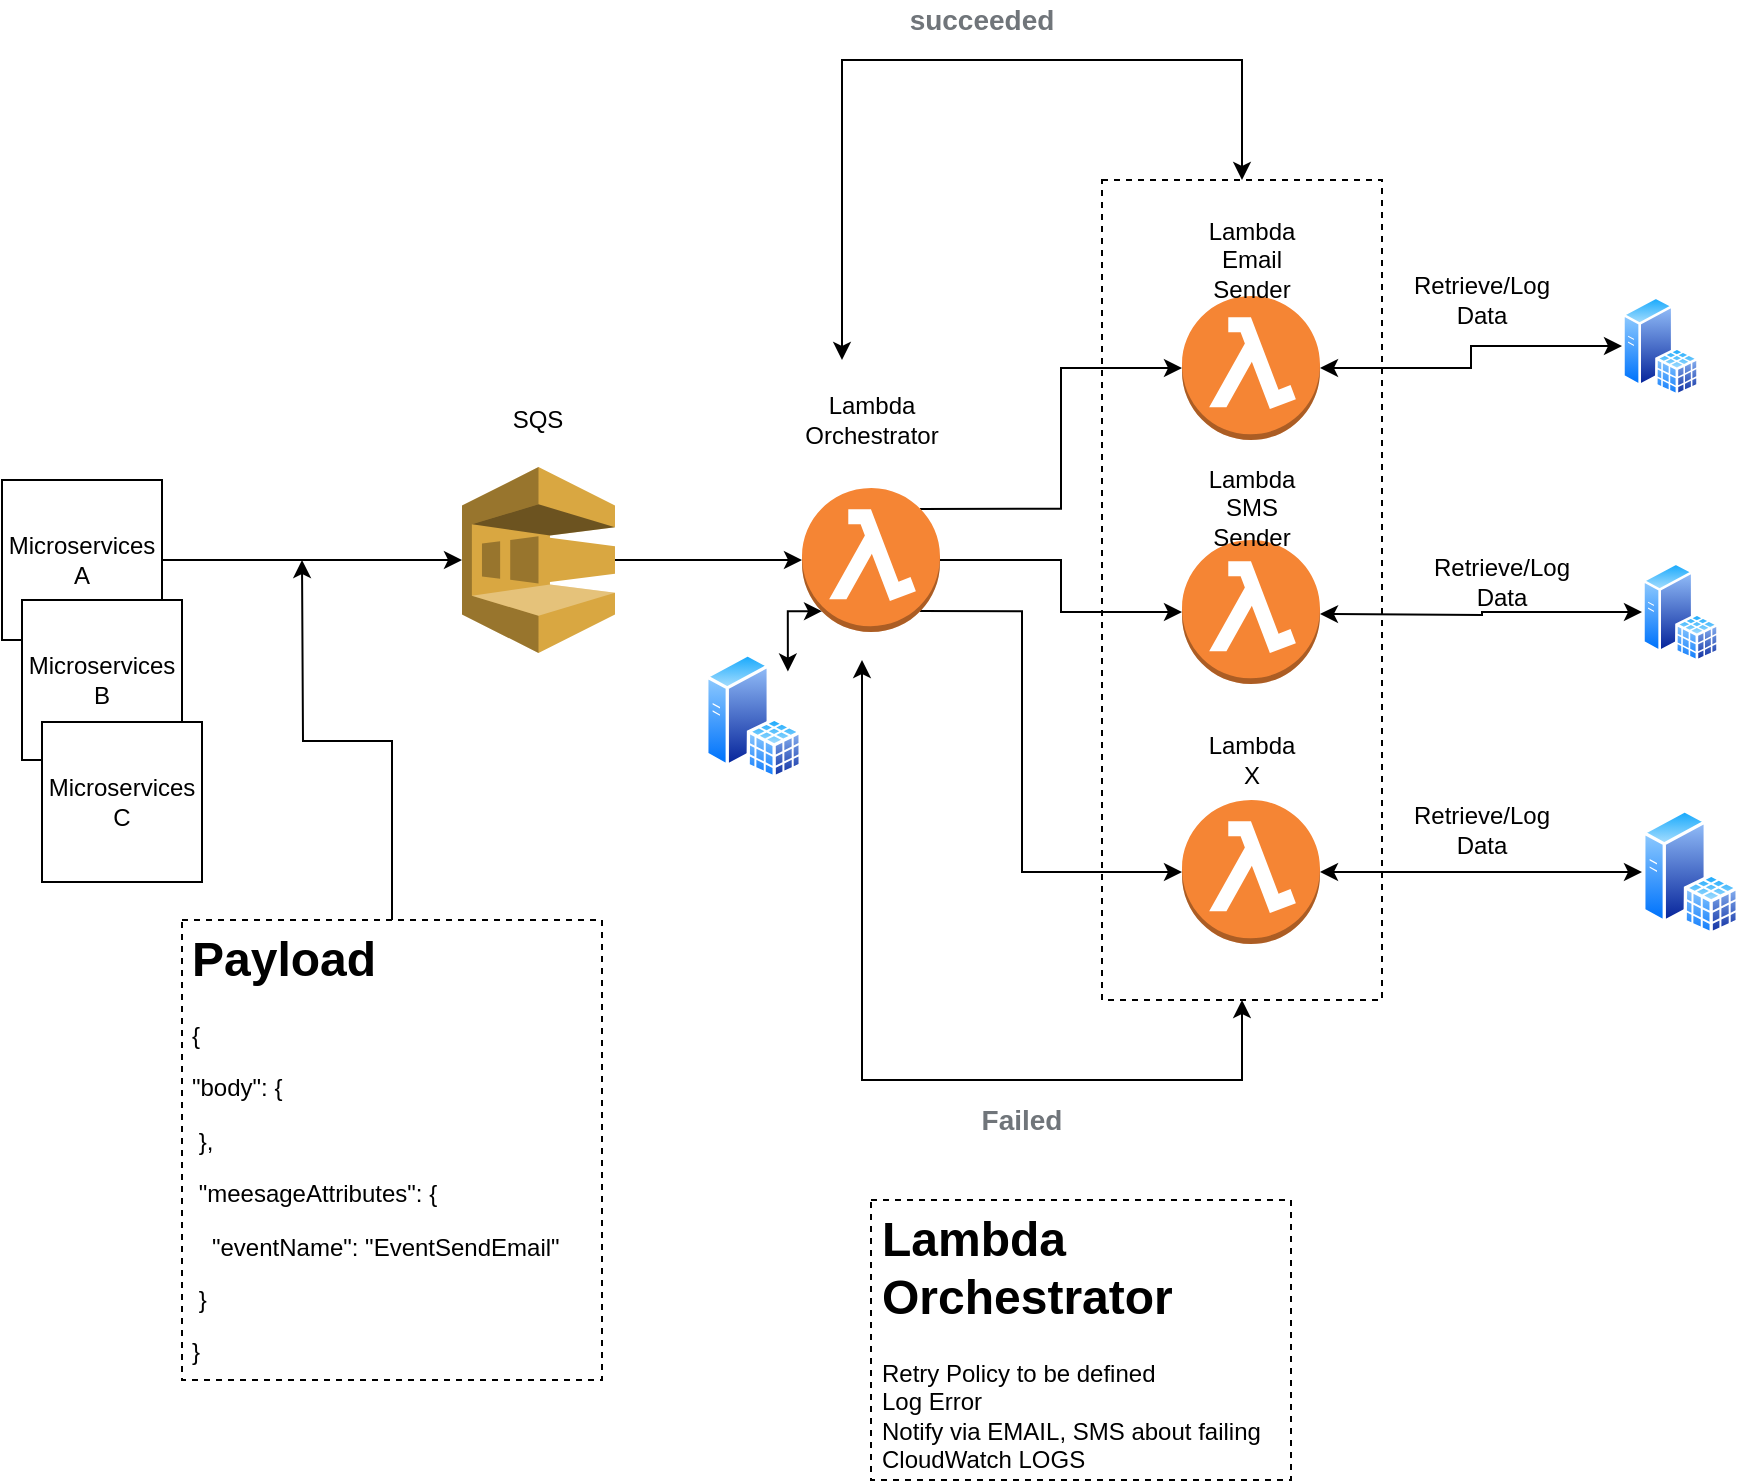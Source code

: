<mxfile version="13.7.5" type="github">
  <diagram id="qjzeDgqdL2aKJla77leW" name="Page-1">
    <mxGraphModel dx="1422" dy="1862" grid="1" gridSize="10" guides="1" tooltips="1" connect="1" arrows="1" fold="1" page="1" pageScale="1" pageWidth="850" pageHeight="1100" math="0" shadow="0">
      <root>
        <mxCell id="0" />
        <mxCell id="1" parent="0" />
        <mxCell id="vUzu1yKwPVAJK8qaTAhN-40" style="edgeStyle=orthogonalEdgeStyle;rounded=0;orthogonalLoop=1;jettySize=auto;html=1;startArrow=classic;startFill=1;strokeColor=#000000;" edge="1" parent="1" source="vUzu1yKwPVAJK8qaTAhN-39">
          <mxGeometry relative="1" as="geometry">
            <mxPoint x="440" y="70" as="targetPoint" />
            <Array as="points">
              <mxPoint x="640" y="-80" />
              <mxPoint x="440" y="-80" />
            </Array>
          </mxGeometry>
        </mxCell>
        <mxCell id="vUzu1yKwPVAJK8qaTAhN-41" style="edgeStyle=orthogonalEdgeStyle;rounded=0;orthogonalLoop=1;jettySize=auto;html=1;startArrow=classic;startFill=1;strokeColor=#000000;" edge="1" parent="1" source="vUzu1yKwPVAJK8qaTAhN-39">
          <mxGeometry relative="1" as="geometry">
            <mxPoint x="450" y="220" as="targetPoint" />
            <Array as="points">
              <mxPoint x="640" y="430" />
              <mxPoint x="450" y="430" />
            </Array>
          </mxGeometry>
        </mxCell>
        <mxCell id="vUzu1yKwPVAJK8qaTAhN-39" value="" style="rounded=0;whiteSpace=wrap;html=1;dashed=1;strokeColor=#000000;" vertex="1" parent="1">
          <mxGeometry x="570" y="-20" width="140" height="410" as="geometry" />
        </mxCell>
        <mxCell id="vUzu1yKwPVAJK8qaTAhN-5" style="edgeStyle=orthogonalEdgeStyle;rounded=0;orthogonalLoop=1;jettySize=auto;html=1;" edge="1" parent="1" source="vUzu1yKwPVAJK8qaTAhN-1" target="vUzu1yKwPVAJK8qaTAhN-4">
          <mxGeometry relative="1" as="geometry" />
        </mxCell>
        <mxCell id="vUzu1yKwPVAJK8qaTAhN-1" value="" style="outlineConnect=0;dashed=0;verticalLabelPosition=bottom;verticalAlign=top;align=center;html=1;shape=mxgraph.aws3.sqs;fillColor=#D9A741;gradientColor=none;" vertex="1" parent="1">
          <mxGeometry x="250" y="123.5" width="76.5" height="93" as="geometry" />
        </mxCell>
        <mxCell id="vUzu1yKwPVAJK8qaTAhN-3" style="edgeStyle=orthogonalEdgeStyle;rounded=0;orthogonalLoop=1;jettySize=auto;html=1;" edge="1" parent="1" source="vUzu1yKwPVAJK8qaTAhN-2" target="vUzu1yKwPVAJK8qaTAhN-1">
          <mxGeometry relative="1" as="geometry" />
        </mxCell>
        <mxCell id="vUzu1yKwPVAJK8qaTAhN-2" value="Microservices A" style="whiteSpace=wrap;html=1;aspect=fixed;" vertex="1" parent="1">
          <mxGeometry x="20" y="130" width="80" height="80" as="geometry" />
        </mxCell>
        <mxCell id="vUzu1yKwPVAJK8qaTAhN-20" style="edgeStyle=orthogonalEdgeStyle;rounded=0;orthogonalLoop=1;jettySize=auto;html=1;entryX=0;entryY=0.5;entryDx=0;entryDy=0;entryPerimeter=0;exitX=0.855;exitY=0.145;exitDx=0;exitDy=0;exitPerimeter=0;" edge="1" parent="1" source="vUzu1yKwPVAJK8qaTAhN-4" target="vUzu1yKwPVAJK8qaTAhN-14">
          <mxGeometry relative="1" as="geometry" />
        </mxCell>
        <mxCell id="vUzu1yKwPVAJK8qaTAhN-21" style="edgeStyle=orthogonalEdgeStyle;rounded=0;orthogonalLoop=1;jettySize=auto;html=1;exitX=1;exitY=0.5;exitDx=0;exitDy=0;exitPerimeter=0;" edge="1" parent="1" source="vUzu1yKwPVAJK8qaTAhN-4" target="vUzu1yKwPVAJK8qaTAhN-15">
          <mxGeometry relative="1" as="geometry" />
        </mxCell>
        <mxCell id="vUzu1yKwPVAJK8qaTAhN-22" style="edgeStyle=orthogonalEdgeStyle;rounded=0;orthogonalLoop=1;jettySize=auto;html=1;exitX=0.855;exitY=0.855;exitDx=0;exitDy=0;exitPerimeter=0;entryX=0;entryY=0.5;entryDx=0;entryDy=0;entryPerimeter=0;" edge="1" parent="1" source="vUzu1yKwPVAJK8qaTAhN-4" target="vUzu1yKwPVAJK8qaTAhN-16">
          <mxGeometry relative="1" as="geometry">
            <Array as="points">
              <mxPoint x="530" y="196" />
              <mxPoint x="530" y="326" />
            </Array>
          </mxGeometry>
        </mxCell>
        <mxCell id="vUzu1yKwPVAJK8qaTAhN-44" style="edgeStyle=orthogonalEdgeStyle;rounded=0;orthogonalLoop=1;jettySize=auto;html=1;exitX=0.145;exitY=0.855;exitDx=0;exitDy=0;exitPerimeter=0;entryX=1;entryY=0;entryDx=0;entryDy=0;startArrow=classic;startFill=1;strokeColor=#000000;" edge="1" parent="1" source="vUzu1yKwPVAJK8qaTAhN-4" target="vUzu1yKwPVAJK8qaTAhN-43">
          <mxGeometry relative="1" as="geometry" />
        </mxCell>
        <mxCell id="vUzu1yKwPVAJK8qaTAhN-4" value="" style="outlineConnect=0;dashed=0;verticalLabelPosition=bottom;verticalAlign=top;align=center;html=1;shape=mxgraph.aws3.lambda_function;fillColor=#F58534;gradientColor=none;" vertex="1" parent="1">
          <mxGeometry x="420" y="134" width="69" height="72" as="geometry" />
        </mxCell>
        <mxCell id="vUzu1yKwPVAJK8qaTAhN-6" value="SQS" style="text;html=1;strokeColor=none;fillColor=none;align=center;verticalAlign=middle;whiteSpace=wrap;rounded=0;" vertex="1" parent="1">
          <mxGeometry x="268.25" y="90" width="40" height="20" as="geometry" />
        </mxCell>
        <mxCell id="vUzu1yKwPVAJK8qaTAhN-7" value="Lambda Orchestrator" style="text;html=1;strokeColor=none;fillColor=none;align=center;verticalAlign=middle;whiteSpace=wrap;rounded=0;" vertex="1" parent="1">
          <mxGeometry x="434.5" y="90" width="40" height="20" as="geometry" />
        </mxCell>
        <mxCell id="vUzu1yKwPVAJK8qaTAhN-11" style="edgeStyle=orthogonalEdgeStyle;rounded=0;orthogonalLoop=1;jettySize=auto;html=1;" edge="1" parent="1" source="vUzu1yKwPVAJK8qaTAhN-8">
          <mxGeometry relative="1" as="geometry">
            <mxPoint x="170" y="170" as="targetPoint" />
          </mxGeometry>
        </mxCell>
        <mxCell id="vUzu1yKwPVAJK8qaTAhN-8" value="&lt;h1&gt;Payload&lt;/h1&gt;&lt;p&gt;{&lt;/p&gt;&lt;p&gt;&quot;body&quot;: {&lt;/p&gt;&lt;p&gt;&amp;nbsp;},&lt;/p&gt;&lt;p&gt;&amp;nbsp;&quot;meesageAttributes&quot;: {&lt;/p&gt;&lt;p&gt;&amp;nbsp; &amp;nbsp;&quot;eventName&quot;: &quot;EventSendEmail&quot;&lt;/p&gt;&lt;p&gt;&amp;nbsp;}&lt;/p&gt;&lt;p&gt;&lt;span&gt;}&lt;/span&gt;&lt;/p&gt;" style="text;html=1;fillColor=none;spacing=5;spacingTop=-20;whiteSpace=wrap;overflow=hidden;rounded=0;strokeColor=#000000;dashed=1;" vertex="1" parent="1">
          <mxGeometry x="110" y="350" width="210" height="230" as="geometry" />
        </mxCell>
        <mxCell id="vUzu1yKwPVAJK8qaTAhN-9" value="Microservices B" style="whiteSpace=wrap;html=1;aspect=fixed;" vertex="1" parent="1">
          <mxGeometry x="30" y="190" width="80" height="80" as="geometry" />
        </mxCell>
        <mxCell id="vUzu1yKwPVAJK8qaTAhN-10" value="Microservices C" style="whiteSpace=wrap;html=1;aspect=fixed;" vertex="1" parent="1">
          <mxGeometry x="40" y="251" width="80" height="80" as="geometry" />
        </mxCell>
        <mxCell id="vUzu1yKwPVAJK8qaTAhN-29" style="edgeStyle=orthogonalEdgeStyle;rounded=0;orthogonalLoop=1;jettySize=auto;html=1;startArrow=classic;startFill=1;" edge="1" parent="1" source="vUzu1yKwPVAJK8qaTAhN-14" target="vUzu1yKwPVAJK8qaTAhN-17">
          <mxGeometry relative="1" as="geometry" />
        </mxCell>
        <mxCell id="vUzu1yKwPVAJK8qaTAhN-14" value="" style="outlineConnect=0;dashed=0;verticalLabelPosition=bottom;verticalAlign=top;align=center;html=1;shape=mxgraph.aws3.lambda_function;fillColor=#F58534;gradientColor=none;" vertex="1" parent="1">
          <mxGeometry x="610" y="38" width="69" height="72" as="geometry" />
        </mxCell>
        <mxCell id="vUzu1yKwPVAJK8qaTAhN-15" value="" style="outlineConnect=0;dashed=0;verticalLabelPosition=bottom;verticalAlign=top;align=center;html=1;shape=mxgraph.aws3.lambda_function;fillColor=#F58534;gradientColor=none;" vertex="1" parent="1">
          <mxGeometry x="610" y="160" width="69" height="72" as="geometry" />
        </mxCell>
        <mxCell id="vUzu1yKwPVAJK8qaTAhN-16" value="" style="outlineConnect=0;dashed=0;verticalLabelPosition=bottom;verticalAlign=top;align=center;html=1;shape=mxgraph.aws3.lambda_function;fillColor=#F58534;gradientColor=none;" vertex="1" parent="1">
          <mxGeometry x="610" y="290" width="69" height="72" as="geometry" />
        </mxCell>
        <mxCell id="vUzu1yKwPVAJK8qaTAhN-17" value="" style="aspect=fixed;perimeter=ellipsePerimeter;html=1;align=center;shadow=0;dashed=0;spacingTop=3;image;image=img/lib/active_directory/sql_server.svg;strokeColor=#000000;" vertex="1" parent="1">
          <mxGeometry x="830" y="38" width="38.5" height="50" as="geometry" />
        </mxCell>
        <mxCell id="vUzu1yKwPVAJK8qaTAhN-18" value="" style="aspect=fixed;perimeter=ellipsePerimeter;html=1;align=center;shadow=0;dashed=0;spacingTop=3;image;image=img/lib/active_directory/sql_server.svg;strokeColor=#000000;" vertex="1" parent="1">
          <mxGeometry x="840" y="171" width="38.5" height="50" as="geometry" />
        </mxCell>
        <mxCell id="vUzu1yKwPVAJK8qaTAhN-19" value="" style="aspect=fixed;perimeter=ellipsePerimeter;html=1;align=center;shadow=0;dashed=0;spacingTop=3;image;image=img/lib/active_directory/sql_server.svg;strokeColor=#000000;" vertex="1" parent="1">
          <mxGeometry x="840" y="294.51" width="48.5" height="62.99" as="geometry" />
        </mxCell>
        <mxCell id="vUzu1yKwPVAJK8qaTAhN-23" value="Lambda Email Sender" style="text;html=1;strokeColor=none;fillColor=none;align=center;verticalAlign=middle;whiteSpace=wrap;rounded=0;" vertex="1" parent="1">
          <mxGeometry x="624.5" y="10" width="40" height="20" as="geometry" />
        </mxCell>
        <mxCell id="vUzu1yKwPVAJK8qaTAhN-25" value="Lambda SMS Sender&lt;br&gt;" style="text;html=1;strokeColor=none;fillColor=none;align=center;verticalAlign=middle;whiteSpace=wrap;rounded=0;" vertex="1" parent="1">
          <mxGeometry x="624.5" y="134" width="40" height="20" as="geometry" />
        </mxCell>
        <mxCell id="vUzu1yKwPVAJK8qaTAhN-28" value="Lambda X&lt;br&gt;" style="text;html=1;strokeColor=none;fillColor=none;align=center;verticalAlign=middle;whiteSpace=wrap;rounded=0;" vertex="1" parent="1">
          <mxGeometry x="624.5" y="260" width="40" height="20" as="geometry" />
        </mxCell>
        <mxCell id="vUzu1yKwPVAJK8qaTAhN-30" style="edgeStyle=orthogonalEdgeStyle;rounded=0;orthogonalLoop=1;jettySize=auto;html=1;startArrow=classic;startFill=1;entryX=0;entryY=0.5;entryDx=0;entryDy=0;" edge="1" parent="1" target="vUzu1yKwPVAJK8qaTAhN-18">
          <mxGeometry relative="1" as="geometry">
            <mxPoint x="679" y="197" as="sourcePoint" />
            <mxPoint x="830" y="186" as="targetPoint" />
          </mxGeometry>
        </mxCell>
        <mxCell id="vUzu1yKwPVAJK8qaTAhN-31" style="edgeStyle=orthogonalEdgeStyle;rounded=0;orthogonalLoop=1;jettySize=auto;html=1;startArrow=classic;startFill=1;entryX=0;entryY=0.5;entryDx=0;entryDy=0;exitX=1;exitY=0.5;exitDx=0;exitDy=0;exitPerimeter=0;" edge="1" parent="1" source="vUzu1yKwPVAJK8qaTAhN-16" target="vUzu1yKwPVAJK8qaTAhN-19">
          <mxGeometry relative="1" as="geometry">
            <mxPoint x="669" y="317.01" as="sourcePoint" />
            <mxPoint x="830" y="316.01" as="targetPoint" />
          </mxGeometry>
        </mxCell>
        <mxCell id="vUzu1yKwPVAJK8qaTAhN-32" value="Retrieve/Log Data&lt;br&gt;" style="text;html=1;strokeColor=none;fillColor=none;align=center;verticalAlign=middle;whiteSpace=wrap;rounded=0;" vertex="1" parent="1">
          <mxGeometry x="740" y="30" width="40" height="20" as="geometry" />
        </mxCell>
        <mxCell id="vUzu1yKwPVAJK8qaTAhN-33" value="Retrieve/Log Data&lt;br&gt;" style="text;html=1;strokeColor=none;fillColor=none;align=center;verticalAlign=middle;whiteSpace=wrap;rounded=0;" vertex="1" parent="1">
          <mxGeometry x="750" y="171" width="40" height="20" as="geometry" />
        </mxCell>
        <mxCell id="vUzu1yKwPVAJK8qaTAhN-34" value="&lt;b style=&quot;color: rgb(112 , 117 , 122) ; font-family: &amp;#34;arial&amp;#34; , sans-serif ; font-size: 14px ; background-color: rgb(255 , 255 , 255)&quot;&gt;succeeded&lt;/b&gt;" style="text;html=1;strokeColor=none;fillColor=none;align=center;verticalAlign=middle;whiteSpace=wrap;rounded=0;" vertex="1" parent="1">
          <mxGeometry x="490" y="-110" width="40" height="20" as="geometry" />
        </mxCell>
        <mxCell id="vUzu1yKwPVAJK8qaTAhN-35" value="Retrieve/Log Data&lt;br&gt;" style="text;html=1;strokeColor=none;fillColor=none;align=center;verticalAlign=middle;whiteSpace=wrap;rounded=0;" vertex="1" parent="1">
          <mxGeometry x="740" y="294.51" width="40" height="20" as="geometry" />
        </mxCell>
        <mxCell id="vUzu1yKwPVAJK8qaTAhN-42" value="&lt;b style=&quot;color: rgb(112 , 117 , 122) ; font-family: &amp;#34;arial&amp;#34; , sans-serif ; font-size: 14px ; background-color: rgb(255 , 255 , 255)&quot;&gt;Failed&lt;/b&gt;" style="text;html=1;strokeColor=none;fillColor=none;align=center;verticalAlign=middle;whiteSpace=wrap;rounded=0;" vertex="1" parent="1">
          <mxGeometry x="510" y="440" width="40" height="20" as="geometry" />
        </mxCell>
        <mxCell id="vUzu1yKwPVAJK8qaTAhN-43" value="" style="aspect=fixed;perimeter=ellipsePerimeter;html=1;align=center;shadow=0;dashed=0;spacingTop=3;image;image=img/lib/active_directory/sql_server.svg;strokeColor=#000000;" vertex="1" parent="1">
          <mxGeometry x="371.5" y="216.5" width="48.5" height="62.99" as="geometry" />
        </mxCell>
        <mxCell id="vUzu1yKwPVAJK8qaTAhN-45" value="&lt;h1&gt;Lambda Orchestrator&lt;/h1&gt;&lt;div&gt;Retry Policy to be defined&lt;/div&gt;&lt;div&gt;Log Error&lt;/div&gt;&lt;div&gt;Notify via EMAIL, SMS about failing&lt;/div&gt;&lt;div&gt;CloudWatch LOGS&lt;/div&gt;" style="text;html=1;fillColor=none;spacing=5;spacingTop=-20;whiteSpace=wrap;overflow=hidden;rounded=0;strokeColor=#000000;dashed=1;" vertex="1" parent="1">
          <mxGeometry x="454.5" y="490" width="210" height="140" as="geometry" />
        </mxCell>
      </root>
    </mxGraphModel>
  </diagram>
</mxfile>
